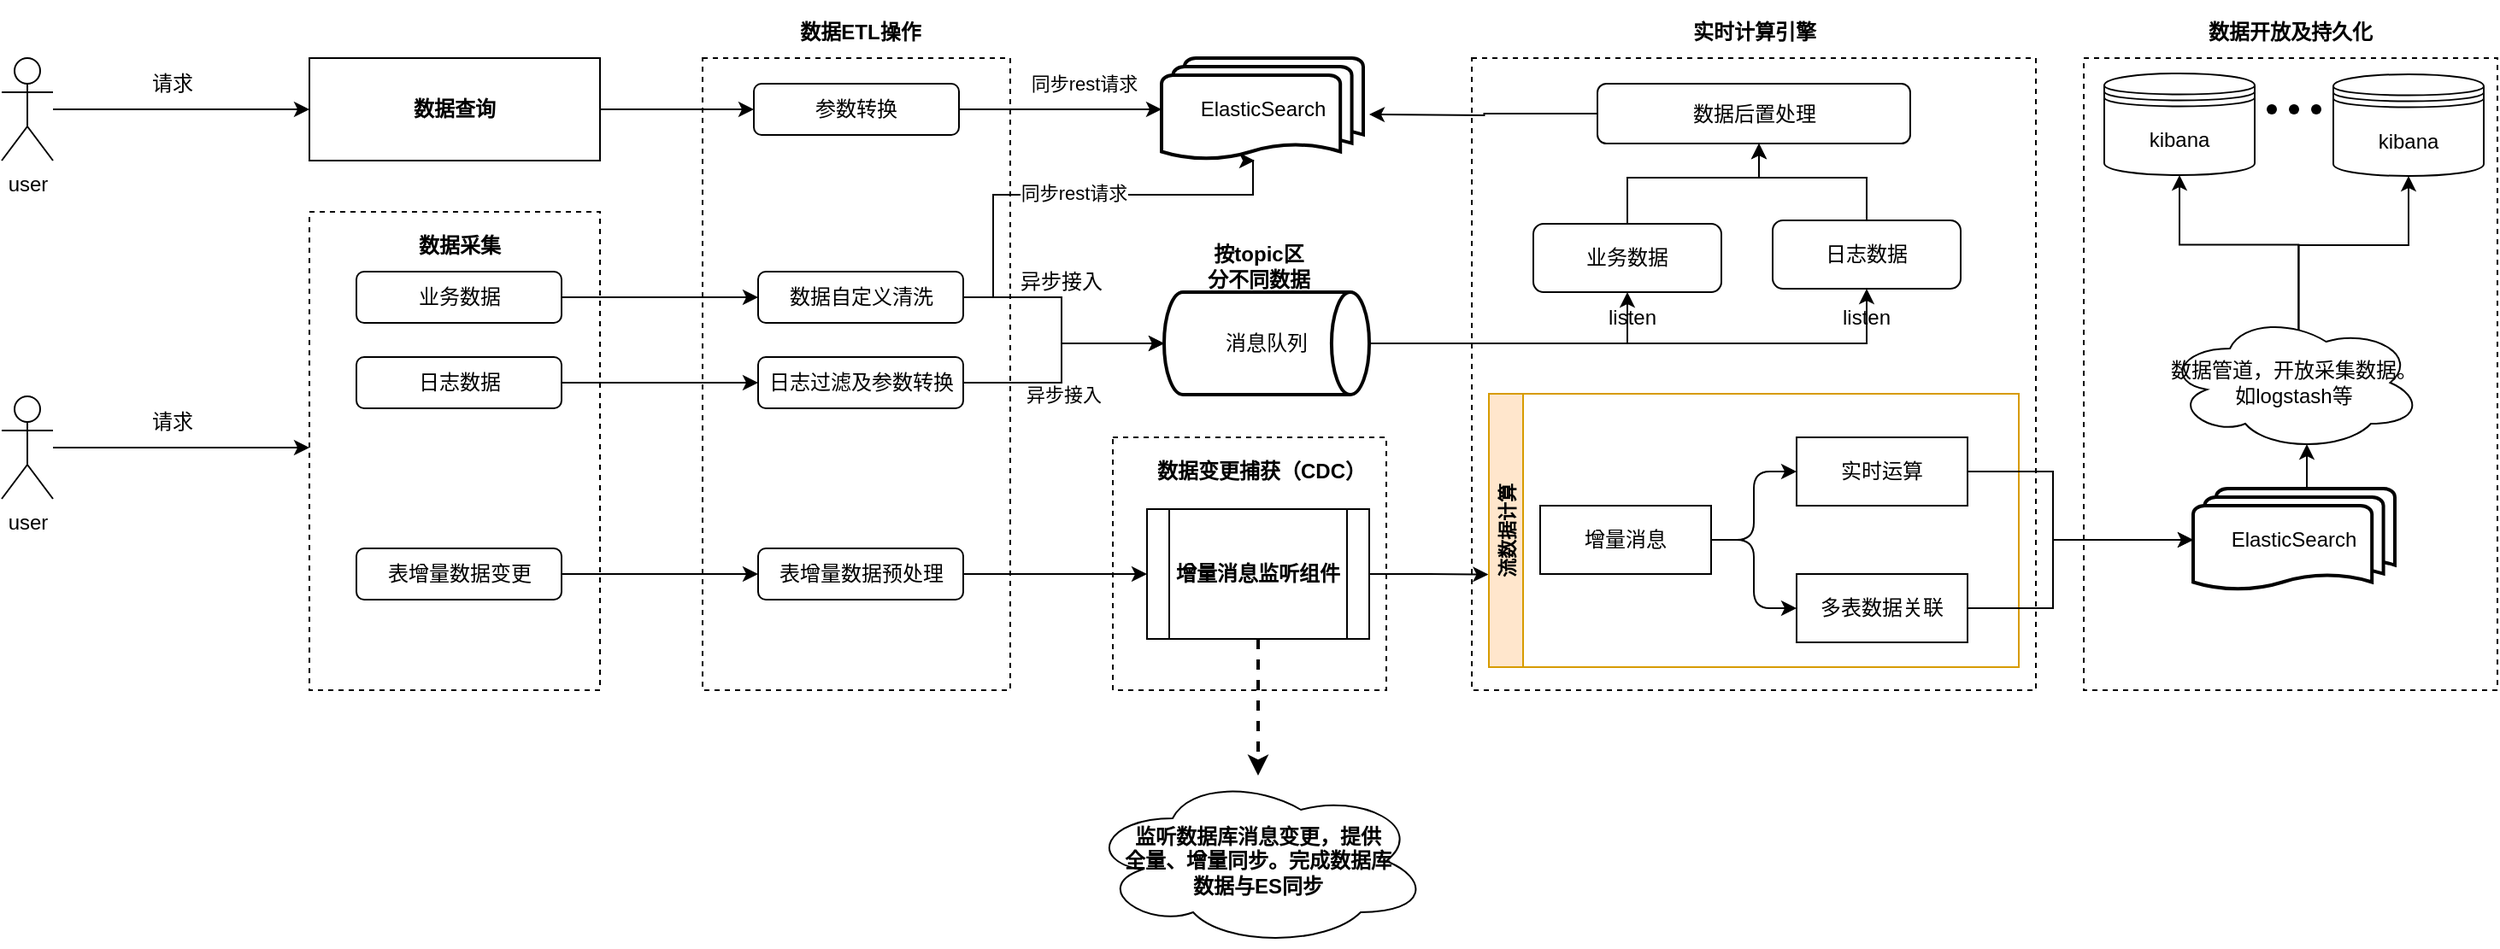 <mxfile version="21.1.8" type="github">
  <diagram name="第 1 页" id="F1F1tczmCz8_vwdtoLMD">
    <mxGraphModel dx="2901" dy="1116" grid="1" gridSize="10" guides="1" tooltips="1" connect="1" arrows="1" fold="1" page="1" pageScale="1" pageWidth="827" pageHeight="1169" math="0" shadow="0">
      <root>
        <mxCell id="0" />
        <mxCell id="1" parent="0" />
        <mxCell id="EhgFYe17gosKgeHCHdaY-163" value="" style="rounded=0;whiteSpace=wrap;html=1;dashed=1;" vertex="1" parent="1">
          <mxGeometry x="1118" y="790" width="242" height="370" as="geometry" />
        </mxCell>
        <mxCell id="EhgFYe17gosKgeHCHdaY-107" value="" style="rounded=0;whiteSpace=wrap;html=1;dashed=1;" vertex="1" parent="1">
          <mxGeometry x="760" y="790" width="330" height="370" as="geometry" />
        </mxCell>
        <mxCell id="EhgFYe17gosKgeHCHdaY-90" value="" style="rounded=0;whiteSpace=wrap;html=1;dashed=1;" vertex="1" parent="1">
          <mxGeometry x="550" y="1012" width="160" height="148" as="geometry" />
        </mxCell>
        <mxCell id="EhgFYe17gosKgeHCHdaY-93" value="" style="rounded=0;whiteSpace=wrap;html=1;dashed=1;" vertex="1" parent="1">
          <mxGeometry x="80" y="880" width="170" height="280" as="geometry" />
        </mxCell>
        <mxCell id="EhgFYe17gosKgeHCHdaY-73" value="" style="rounded=0;whiteSpace=wrap;html=1;dashed=1;" vertex="1" parent="1">
          <mxGeometry x="310" y="790" width="180" height="370" as="geometry" />
        </mxCell>
        <mxCell id="EhgFYe17gosKgeHCHdaY-77" style="edgeStyle=orthogonalEdgeStyle;rounded=0;orthogonalLoop=1;jettySize=auto;html=1;exitX=1;exitY=0.5;exitDx=0;exitDy=0;entryX=0;entryY=0.5;entryDx=0;entryDy=0;" edge="1" parent="1" source="EhgFYe17gosKgeHCHdaY-53" target="EhgFYe17gosKgeHCHdaY-75">
          <mxGeometry relative="1" as="geometry" />
        </mxCell>
        <mxCell id="EhgFYe17gosKgeHCHdaY-53" value="&lt;b&gt;数据查询&lt;/b&gt;" style="rounded=0;whiteSpace=wrap;html=1;" vertex="1" parent="1">
          <mxGeometry x="80" y="790" width="170" height="60" as="geometry" />
        </mxCell>
        <mxCell id="EhgFYe17gosKgeHCHdaY-55" value="&lt;b&gt;数据采集&lt;/b&gt;" style="text;html=1;strokeColor=none;fillColor=none;align=center;verticalAlign=middle;whiteSpace=wrap;rounded=0;" vertex="1" parent="1">
          <mxGeometry x="127.5" y="885" width="80" height="30" as="geometry" />
        </mxCell>
        <mxCell id="EhgFYe17gosKgeHCHdaY-84" style="edgeStyle=orthogonalEdgeStyle;rounded=0;orthogonalLoop=1;jettySize=auto;html=1;exitX=1;exitY=0.5;exitDx=0;exitDy=0;entryX=0;entryY=0.5;entryDx=0;entryDy=0;" edge="1" parent="1" source="EhgFYe17gosKgeHCHdaY-56" target="EhgFYe17gosKgeHCHdaY-82">
          <mxGeometry relative="1" as="geometry" />
        </mxCell>
        <mxCell id="EhgFYe17gosKgeHCHdaY-56" value="表增量数据变更" style="rounded=1;whiteSpace=wrap;html=1;" vertex="1" parent="1">
          <mxGeometry x="107.5" y="1077" width="120" height="30" as="geometry" />
        </mxCell>
        <mxCell id="EhgFYe17gosKgeHCHdaY-83" style="edgeStyle=orthogonalEdgeStyle;rounded=0;orthogonalLoop=1;jettySize=auto;html=1;exitX=1;exitY=0.5;exitDx=0;exitDy=0;entryX=0;entryY=0.5;entryDx=0;entryDy=0;" edge="1" parent="1" source="EhgFYe17gosKgeHCHdaY-60" target="EhgFYe17gosKgeHCHdaY-79">
          <mxGeometry relative="1" as="geometry" />
        </mxCell>
        <mxCell id="EhgFYe17gosKgeHCHdaY-60" value="日志数据" style="rounded=1;whiteSpace=wrap;html=1;" vertex="1" parent="1">
          <mxGeometry x="107.5" y="965" width="120" height="30" as="geometry" />
        </mxCell>
        <mxCell id="EhgFYe17gosKgeHCHdaY-81" style="edgeStyle=orthogonalEdgeStyle;rounded=0;orthogonalLoop=1;jettySize=auto;html=1;exitX=1;exitY=0.5;exitDx=0;exitDy=0;entryX=0;entryY=0.5;entryDx=0;entryDy=0;" edge="1" parent="1" source="EhgFYe17gosKgeHCHdaY-61" target="EhgFYe17gosKgeHCHdaY-80">
          <mxGeometry relative="1" as="geometry" />
        </mxCell>
        <mxCell id="EhgFYe17gosKgeHCHdaY-61" value="业务数据" style="rounded=1;whiteSpace=wrap;html=1;" vertex="1" parent="1">
          <mxGeometry x="107.5" y="915" width="120" height="30" as="geometry" />
        </mxCell>
        <mxCell id="EhgFYe17gosKgeHCHdaY-67" value="" style="edgeStyle=orthogonalEdgeStyle;rounded=0;orthogonalLoop=1;jettySize=auto;html=1;entryX=0;entryY=0.5;entryDx=0;entryDy=0;" edge="1" parent="1" source="EhgFYe17gosKgeHCHdaY-63" target="EhgFYe17gosKgeHCHdaY-53">
          <mxGeometry relative="1" as="geometry" />
        </mxCell>
        <mxCell id="EhgFYe17gosKgeHCHdaY-63" value="user" style="shape=umlActor;verticalLabelPosition=bottom;verticalAlign=top;html=1;outlineConnect=0;" vertex="1" parent="1">
          <mxGeometry x="-100" y="790" width="30" height="60" as="geometry" />
        </mxCell>
        <mxCell id="EhgFYe17gosKgeHCHdaY-71" value="" style="edgeStyle=orthogonalEdgeStyle;rounded=0;orthogonalLoop=1;jettySize=auto;html=1;" edge="1" parent="1" source="EhgFYe17gosKgeHCHdaY-64">
          <mxGeometry relative="1" as="geometry">
            <mxPoint x="80" y="1018" as="targetPoint" />
          </mxGeometry>
        </mxCell>
        <mxCell id="EhgFYe17gosKgeHCHdaY-64" value="user" style="shape=umlActor;verticalLabelPosition=bottom;verticalAlign=top;html=1;outlineConnect=0;" vertex="1" parent="1">
          <mxGeometry x="-100" y="988" width="30" height="60" as="geometry" />
        </mxCell>
        <mxCell id="EhgFYe17gosKgeHCHdaY-101" style="edgeStyle=orthogonalEdgeStyle;rounded=0;orthogonalLoop=1;jettySize=auto;html=1;exitX=1;exitY=0.5;exitDx=0;exitDy=0;entryX=0;entryY=0.5;entryDx=0;entryDy=0;entryPerimeter=0;" edge="1" parent="1" source="EhgFYe17gosKgeHCHdaY-75" target="EhgFYe17gosKgeHCHdaY-99">
          <mxGeometry relative="1" as="geometry" />
        </mxCell>
        <mxCell id="EhgFYe17gosKgeHCHdaY-102" value="同步rest请求" style="edgeLabel;html=1;align=center;verticalAlign=middle;resizable=0;points=[];" vertex="1" connectable="0" parent="EhgFYe17gosKgeHCHdaY-101">
          <mxGeometry x="-0.247" y="1" relative="1" as="geometry">
            <mxPoint x="28" y="-14" as="offset" />
          </mxGeometry>
        </mxCell>
        <mxCell id="EhgFYe17gosKgeHCHdaY-75" value="参数转换" style="rounded=1;whiteSpace=wrap;html=1;" vertex="1" parent="1">
          <mxGeometry x="340" y="805" width="120" height="30" as="geometry" />
        </mxCell>
        <mxCell id="EhgFYe17gosKgeHCHdaY-78" value="&lt;b&gt;数据ETL操作&lt;/b&gt;" style="text;html=1;strokeColor=none;fillColor=none;align=center;verticalAlign=middle;whiteSpace=wrap;rounded=0;" vertex="1" parent="1">
          <mxGeometry x="365" y="760" width="75" height="30" as="geometry" />
        </mxCell>
        <mxCell id="EhgFYe17gosKgeHCHdaY-87" style="edgeStyle=orthogonalEdgeStyle;rounded=0;orthogonalLoop=1;jettySize=auto;html=1;exitX=1;exitY=0.5;exitDx=0;exitDy=0;entryX=0;entryY=0.5;entryDx=0;entryDy=0;entryPerimeter=0;" edge="1" parent="1" source="EhgFYe17gosKgeHCHdaY-79" target="EhgFYe17gosKgeHCHdaY-85">
          <mxGeometry relative="1" as="geometry">
            <Array as="points">
              <mxPoint x="520" y="980" />
              <mxPoint x="520" y="957" />
            </Array>
          </mxGeometry>
        </mxCell>
        <mxCell id="EhgFYe17gosKgeHCHdaY-97" value="异步接入" style="edgeLabel;html=1;align=center;verticalAlign=middle;resizable=0;points=[];" vertex="1" connectable="0" parent="EhgFYe17gosKgeHCHdaY-87">
          <mxGeometry x="-0.234" y="-4" relative="1" as="geometry">
            <mxPoint x="4" y="3" as="offset" />
          </mxGeometry>
        </mxCell>
        <mxCell id="EhgFYe17gosKgeHCHdaY-79" value="日志过滤及参数转换" style="rounded=1;whiteSpace=wrap;html=1;" vertex="1" parent="1">
          <mxGeometry x="342.5" y="965" width="120" height="30" as="geometry" />
        </mxCell>
        <mxCell id="EhgFYe17gosKgeHCHdaY-86" style="edgeStyle=orthogonalEdgeStyle;rounded=0;orthogonalLoop=1;jettySize=auto;html=1;exitX=1;exitY=0.5;exitDx=0;exitDy=0;entryX=0;entryY=0.5;entryDx=0;entryDy=0;entryPerimeter=0;" edge="1" parent="1" source="EhgFYe17gosKgeHCHdaY-80" target="EhgFYe17gosKgeHCHdaY-85">
          <mxGeometry relative="1" as="geometry">
            <Array as="points">
              <mxPoint x="520" y="930" />
              <mxPoint x="520" y="957" />
            </Array>
          </mxGeometry>
        </mxCell>
        <mxCell id="EhgFYe17gosKgeHCHdaY-103" style="edgeStyle=orthogonalEdgeStyle;rounded=0;orthogonalLoop=1;jettySize=auto;html=1;exitX=1;exitY=0.5;exitDx=0;exitDy=0;" edge="1" parent="1" source="EhgFYe17gosKgeHCHdaY-80">
          <mxGeometry relative="1" as="geometry">
            <mxPoint x="633" y="850" as="targetPoint" />
            <Array as="points">
              <mxPoint x="480" y="930" />
              <mxPoint x="480" y="870" />
              <mxPoint x="632" y="870" />
            </Array>
          </mxGeometry>
        </mxCell>
        <mxCell id="EhgFYe17gosKgeHCHdaY-104" value="同步rest请求" style="edgeLabel;html=1;align=center;verticalAlign=middle;resizable=0;points=[];" vertex="1" connectable="0" parent="EhgFYe17gosKgeHCHdaY-103">
          <mxGeometry x="-0.011" y="1" relative="1" as="geometry">
            <mxPoint as="offset" />
          </mxGeometry>
        </mxCell>
        <mxCell id="EhgFYe17gosKgeHCHdaY-80" value="数据自定义清洗" style="rounded=1;whiteSpace=wrap;html=1;" vertex="1" parent="1">
          <mxGeometry x="342.5" y="915" width="120" height="30" as="geometry" />
        </mxCell>
        <mxCell id="EhgFYe17gosKgeHCHdaY-96" style="edgeStyle=orthogonalEdgeStyle;rounded=0;orthogonalLoop=1;jettySize=auto;html=1;exitX=1;exitY=0.5;exitDx=0;exitDy=0;entryX=0;entryY=0.5;entryDx=0;entryDy=0;" edge="1" parent="1" source="EhgFYe17gosKgeHCHdaY-82" target="EhgFYe17gosKgeHCHdaY-91">
          <mxGeometry relative="1" as="geometry" />
        </mxCell>
        <mxCell id="EhgFYe17gosKgeHCHdaY-82" value="表增量数据预处理" style="rounded=1;whiteSpace=wrap;html=1;" vertex="1" parent="1">
          <mxGeometry x="342.5" y="1077" width="120" height="30" as="geometry" />
        </mxCell>
        <mxCell id="EhgFYe17gosKgeHCHdaY-118" style="edgeStyle=orthogonalEdgeStyle;rounded=0;orthogonalLoop=1;jettySize=auto;html=1;exitX=1;exitY=0.5;exitDx=0;exitDy=0;exitPerimeter=0;entryX=0.5;entryY=1;entryDx=0;entryDy=0;" edge="1" parent="1" source="EhgFYe17gosKgeHCHdaY-85" target="EhgFYe17gosKgeHCHdaY-113">
          <mxGeometry relative="1" as="geometry" />
        </mxCell>
        <mxCell id="EhgFYe17gosKgeHCHdaY-119" style="edgeStyle=orthogonalEdgeStyle;rounded=0;orthogonalLoop=1;jettySize=auto;html=1;exitX=1;exitY=0.5;exitDx=0;exitDy=0;exitPerimeter=0;entryX=0.5;entryY=1;entryDx=0;entryDy=0;" edge="1" parent="1" source="EhgFYe17gosKgeHCHdaY-85" target="EhgFYe17gosKgeHCHdaY-116">
          <mxGeometry relative="1" as="geometry" />
        </mxCell>
        <mxCell id="EhgFYe17gosKgeHCHdaY-85" value="消息队列" style="strokeWidth=2;html=1;shape=mxgraph.flowchart.direct_data;whiteSpace=wrap;" vertex="1" parent="1">
          <mxGeometry x="580" y="927" width="120" height="60" as="geometry" />
        </mxCell>
        <mxCell id="EhgFYe17gosKgeHCHdaY-88" value="&lt;b&gt;按topic区分不同数据&lt;/b&gt;" style="text;html=1;strokeColor=none;fillColor=none;align=center;verticalAlign=middle;whiteSpace=wrap;rounded=0;" vertex="1" parent="1">
          <mxGeometry x="602.5" y="897" width="65" height="30" as="geometry" />
        </mxCell>
        <mxCell id="EhgFYe17gosKgeHCHdaY-111" style="edgeStyle=orthogonalEdgeStyle;rounded=0;orthogonalLoop=1;jettySize=auto;html=1;exitX=0.5;exitY=1;exitDx=0;exitDy=0;dashed=1;strokeWidth=2;" edge="1" parent="1" source="EhgFYe17gosKgeHCHdaY-91" target="EhgFYe17gosKgeHCHdaY-110">
          <mxGeometry relative="1" as="geometry">
            <mxPoint x="635" y="1170" as="targetPoint" />
          </mxGeometry>
        </mxCell>
        <mxCell id="EhgFYe17gosKgeHCHdaY-140" style="edgeStyle=orthogonalEdgeStyle;rounded=0;orthogonalLoop=1;jettySize=auto;html=1;exitX=1;exitY=0.5;exitDx=0;exitDy=0;entryX=-0.001;entryY=0.661;entryDx=0;entryDy=0;entryPerimeter=0;" edge="1" parent="1" source="EhgFYe17gosKgeHCHdaY-91" target="EhgFYe17gosKgeHCHdaY-126">
          <mxGeometry relative="1" as="geometry" />
        </mxCell>
        <mxCell id="EhgFYe17gosKgeHCHdaY-91" value="&lt;b&gt;增量消息监听组件&lt;/b&gt;" style="shape=process;whiteSpace=wrap;html=1;backgroundOutline=1;" vertex="1" parent="1">
          <mxGeometry x="570" y="1054" width="130" height="76" as="geometry" />
        </mxCell>
        <mxCell id="EhgFYe17gosKgeHCHdaY-92" value="数据变更捕获（CDC）" style="text;html=1;strokeColor=none;fillColor=none;align=center;verticalAlign=middle;whiteSpace=wrap;rounded=0;fontStyle=1" vertex="1" parent="1">
          <mxGeometry x="572.5" y="1017" width="127.5" height="30" as="geometry" />
        </mxCell>
        <mxCell id="EhgFYe17gosKgeHCHdaY-99" value="ElasticSearch" style="strokeWidth=2;html=1;shape=mxgraph.flowchart.multi-document;whiteSpace=wrap;" vertex="1" parent="1">
          <mxGeometry x="578.5" y="790" width="118" height="60" as="geometry" />
        </mxCell>
        <mxCell id="EhgFYe17gosKgeHCHdaY-106" value="异步接入" style="text;html=1;strokeColor=none;fillColor=none;align=center;verticalAlign=middle;whiteSpace=wrap;rounded=0;" vertex="1" parent="1">
          <mxGeometry x="490" y="906" width="60" height="30" as="geometry" />
        </mxCell>
        <mxCell id="EhgFYe17gosKgeHCHdaY-149" style="edgeStyle=orthogonalEdgeStyle;rounded=0;orthogonalLoop=1;jettySize=auto;html=1;exitX=0;exitY=0.5;exitDx=0;exitDy=0;" edge="1" parent="1" source="EhgFYe17gosKgeHCHdaY-108">
          <mxGeometry relative="1" as="geometry">
            <mxPoint x="700" y="823" as="targetPoint" />
          </mxGeometry>
        </mxCell>
        <mxCell id="EhgFYe17gosKgeHCHdaY-108" value="数据后置处理" style="rounded=1;whiteSpace=wrap;html=1;" vertex="1" parent="1">
          <mxGeometry x="833.5" y="805" width="183" height="35" as="geometry" />
        </mxCell>
        <mxCell id="EhgFYe17gosKgeHCHdaY-110" value="&lt;b&gt;监听数据库消息变更，提供&lt;br&gt;全量、增量同步。完成数据库&lt;br&gt;数据与ES同步&lt;/b&gt;" style="ellipse;shape=cloud;whiteSpace=wrap;html=1;" vertex="1" parent="1">
          <mxGeometry x="535" y="1210" width="200" height="100" as="geometry" />
        </mxCell>
        <mxCell id="EhgFYe17gosKgeHCHdaY-137" style="edgeStyle=orthogonalEdgeStyle;rounded=0;orthogonalLoop=1;jettySize=auto;html=1;exitX=0.5;exitY=0;exitDx=0;exitDy=0;entryX=0.5;entryY=1;entryDx=0;entryDy=0;" edge="1" parent="1" source="EhgFYe17gosKgeHCHdaY-113">
          <mxGeometry relative="1" as="geometry">
            <mxPoint x="928" y="840" as="targetPoint" />
            <Array as="points">
              <mxPoint x="851" y="860" />
              <mxPoint x="928" y="860" />
            </Array>
          </mxGeometry>
        </mxCell>
        <mxCell id="EhgFYe17gosKgeHCHdaY-113" value="业务数据" style="rounded=1;whiteSpace=wrap;html=1;" vertex="1" parent="1">
          <mxGeometry x="796" y="887" width="110" height="40" as="geometry" />
        </mxCell>
        <mxCell id="EhgFYe17gosKgeHCHdaY-139" style="edgeStyle=orthogonalEdgeStyle;rounded=0;orthogonalLoop=1;jettySize=auto;html=1;exitX=0.5;exitY=0;exitDx=0;exitDy=0;entryX=0.5;entryY=1;entryDx=0;entryDy=0;" edge="1" parent="1" source="EhgFYe17gosKgeHCHdaY-116">
          <mxGeometry relative="1" as="geometry">
            <mxPoint x="928" y="840" as="targetPoint" />
            <Array as="points">
              <mxPoint x="991" y="860" />
              <mxPoint x="928" y="860" />
            </Array>
          </mxGeometry>
        </mxCell>
        <mxCell id="EhgFYe17gosKgeHCHdaY-116" value="日志数据" style="rounded=1;whiteSpace=wrap;html=1;" vertex="1" parent="1">
          <mxGeometry x="936" y="885" width="110" height="40" as="geometry" />
        </mxCell>
        <mxCell id="EhgFYe17gosKgeHCHdaY-120" value="&lt;b&gt;实时计算引擎&lt;/b&gt;" style="text;html=1;strokeColor=none;fillColor=none;align=center;verticalAlign=middle;whiteSpace=wrap;rounded=0;" vertex="1" parent="1">
          <mxGeometry x="887.5" y="760" width="75" height="30" as="geometry" />
        </mxCell>
        <mxCell id="EhgFYe17gosKgeHCHdaY-121" value="listen" style="text;html=1;strokeColor=none;fillColor=none;align=center;verticalAlign=middle;whiteSpace=wrap;rounded=0;" vertex="1" parent="1">
          <mxGeometry x="823.5" y="927" width="60" height="30" as="geometry" />
        </mxCell>
        <mxCell id="EhgFYe17gosKgeHCHdaY-122" value="listen" style="text;html=1;strokeColor=none;fillColor=none;align=center;verticalAlign=middle;whiteSpace=wrap;rounded=0;" vertex="1" parent="1">
          <mxGeometry x="961" y="927" width="60" height="30" as="geometry" />
        </mxCell>
        <mxCell id="EhgFYe17gosKgeHCHdaY-126" value="流数据计算" style="swimlane;startSize=20;horizontal=0;childLayout=treeLayout;horizontalTree=1;resizable=0;containerType=tree;fontSize=11;container=0;fillColor=#ffe6cc;strokeColor=#d79b00;" vertex="1" parent="1">
          <mxGeometry x="770" y="986.5" width="310" height="160" as="geometry" />
        </mxCell>
        <mxCell id="EhgFYe17gosKgeHCHdaY-127" value="增量消息" style="whiteSpace=wrap;html=1;" vertex="1" parent="1">
          <mxGeometry x="800" y="1052" width="100" height="40" as="geometry" />
        </mxCell>
        <mxCell id="EhgFYe17gosKgeHCHdaY-147" style="edgeStyle=orthogonalEdgeStyle;rounded=0;orthogonalLoop=1;jettySize=auto;html=1;exitX=1;exitY=0.5;exitDx=0;exitDy=0;entryX=0;entryY=0.5;entryDx=0;entryDy=0;entryPerimeter=0;" edge="1" parent="1" source="EhgFYe17gosKgeHCHdaY-128" target="EhgFYe17gosKgeHCHdaY-141">
          <mxGeometry relative="1" as="geometry">
            <Array as="points">
              <mxPoint x="1100" y="1032" />
              <mxPoint x="1100" y="1072" />
            </Array>
          </mxGeometry>
        </mxCell>
        <mxCell id="EhgFYe17gosKgeHCHdaY-128" value="实时运算" style="whiteSpace=wrap;html=1;" vertex="1" parent="1">
          <mxGeometry x="950" y="1012" width="100" height="40" as="geometry" />
        </mxCell>
        <mxCell id="EhgFYe17gosKgeHCHdaY-129" value="" style="edgeStyle=elbowEdgeStyle;elbow=vertical;html=1;rounded=1;curved=0;sourcePerimeterSpacing=0;targetPerimeterSpacing=0;startSize=6;endSize=6;" edge="1" parent="1" source="EhgFYe17gosKgeHCHdaY-127" target="EhgFYe17gosKgeHCHdaY-128">
          <mxGeometry relative="1" as="geometry" />
        </mxCell>
        <mxCell id="EhgFYe17gosKgeHCHdaY-148" style="edgeStyle=orthogonalEdgeStyle;rounded=0;orthogonalLoop=1;jettySize=auto;html=1;exitX=1;exitY=0.5;exitDx=0;exitDy=0;entryX=0;entryY=0.5;entryDx=0;entryDy=0;entryPerimeter=0;" edge="1" parent="1" source="EhgFYe17gosKgeHCHdaY-130" target="EhgFYe17gosKgeHCHdaY-141">
          <mxGeometry relative="1" as="geometry">
            <Array as="points">
              <mxPoint x="1100" y="1112" />
              <mxPoint x="1100" y="1072" />
            </Array>
          </mxGeometry>
        </mxCell>
        <mxCell id="EhgFYe17gosKgeHCHdaY-130" value="多表数据关联" style="whiteSpace=wrap;html=1;" vertex="1" parent="1">
          <mxGeometry x="950" y="1092" width="100" height="40" as="geometry" />
        </mxCell>
        <mxCell id="EhgFYe17gosKgeHCHdaY-131" value="" style="edgeStyle=elbowEdgeStyle;elbow=vertical;html=1;rounded=1;curved=0;sourcePerimeterSpacing=0;targetPerimeterSpacing=0;startSize=6;endSize=6;" edge="1" parent="1" source="EhgFYe17gosKgeHCHdaY-127" target="EhgFYe17gosKgeHCHdaY-130">
          <mxGeometry relative="1" as="geometry" />
        </mxCell>
        <mxCell id="EhgFYe17gosKgeHCHdaY-159" style="edgeStyle=orthogonalEdgeStyle;rounded=0;orthogonalLoop=1;jettySize=auto;html=1;exitX=0.5;exitY=0;exitDx=0;exitDy=0;exitPerimeter=0;entryX=0.55;entryY=0.95;entryDx=0;entryDy=0;entryPerimeter=0;" edge="1" parent="1" source="EhgFYe17gosKgeHCHdaY-141" target="EhgFYe17gosKgeHCHdaY-150">
          <mxGeometry relative="1" as="geometry" />
        </mxCell>
        <mxCell id="EhgFYe17gosKgeHCHdaY-141" value="ElasticSearch" style="strokeWidth=2;html=1;shape=mxgraph.flowchart.multi-document;whiteSpace=wrap;" vertex="1" parent="1">
          <mxGeometry x="1182" y="1042" width="118" height="60" as="geometry" />
        </mxCell>
        <mxCell id="EhgFYe17gosKgeHCHdaY-161" style="edgeStyle=orthogonalEdgeStyle;rounded=0;orthogonalLoop=1;jettySize=auto;html=1;exitX=0.518;exitY=0.121;exitDx=0;exitDy=0;exitPerimeter=0;" edge="1" parent="1" source="EhgFYe17gosKgeHCHdaY-150" target="EhgFYe17gosKgeHCHdaY-153">
          <mxGeometry relative="1" as="geometry" />
        </mxCell>
        <mxCell id="EhgFYe17gosKgeHCHdaY-162" style="edgeStyle=orthogonalEdgeStyle;rounded=0;orthogonalLoop=1;jettySize=auto;html=1;exitX=0.518;exitY=0.129;exitDx=0;exitDy=0;exitPerimeter=0;entryX=0.5;entryY=1;entryDx=0;entryDy=0;" edge="1" parent="1" source="EhgFYe17gosKgeHCHdaY-150" target="EhgFYe17gosKgeHCHdaY-158">
          <mxGeometry relative="1" as="geometry" />
        </mxCell>
        <mxCell id="EhgFYe17gosKgeHCHdaY-150" value="数据管道，开放采集数据。如logstash等" style="ellipse;shape=cloud;whiteSpace=wrap;html=1;" vertex="1" parent="1">
          <mxGeometry x="1166" y="940" width="150" height="80" as="geometry" />
        </mxCell>
        <mxCell id="EhgFYe17gosKgeHCHdaY-153" value="kibana" style="shape=datastore;whiteSpace=wrap;html=1;" vertex="1" parent="1">
          <mxGeometry x="1130" y="799" width="88" height="59.5" as="geometry" />
        </mxCell>
        <mxCell id="EhgFYe17gosKgeHCHdaY-155" value="" style="shape=waypoint;sketch=0;fillStyle=solid;size=6;pointerEvents=1;points=[];fillColor=none;resizable=0;rotatable=0;perimeter=centerPerimeter;snapToPoint=1;" vertex="1" parent="1">
          <mxGeometry x="1244" y="810" width="20" height="20" as="geometry" />
        </mxCell>
        <mxCell id="EhgFYe17gosKgeHCHdaY-156" value="" style="shape=waypoint;sketch=0;fillStyle=solid;size=6;pointerEvents=1;points=[];fillColor=none;resizable=0;rotatable=0;perimeter=centerPerimeter;snapToPoint=1;" vertex="1" parent="1">
          <mxGeometry x="1231" y="810" width="20" height="20" as="geometry" />
        </mxCell>
        <mxCell id="EhgFYe17gosKgeHCHdaY-157" value="" style="shape=waypoint;sketch=0;fillStyle=solid;size=6;pointerEvents=1;points=[];fillColor=none;resizable=0;rotatable=0;perimeter=centerPerimeter;snapToPoint=1;" vertex="1" parent="1">
          <mxGeometry x="1218" y="810" width="20" height="20" as="geometry" />
        </mxCell>
        <mxCell id="EhgFYe17gosKgeHCHdaY-158" value="kibana" style="shape=datastore;whiteSpace=wrap;html=1;" vertex="1" parent="1">
          <mxGeometry x="1264" y="799.5" width="88" height="59.5" as="geometry" />
        </mxCell>
        <mxCell id="EhgFYe17gosKgeHCHdaY-164" value="&lt;p id=&quot;20230417003337-ht1p8pf&quot;&gt;数据开放及持久化&lt;/p&gt;" style="text;html=1;strokeColor=none;fillColor=none;align=center;verticalAlign=middle;whiteSpace=wrap;rounded=0;fontStyle=1" vertex="1" parent="1">
          <mxGeometry x="1184" y="760" width="110" height="30" as="geometry" />
        </mxCell>
        <mxCell id="EhgFYe17gosKgeHCHdaY-166" value="请求" style="text;html=1;strokeColor=none;fillColor=none;align=center;verticalAlign=middle;whiteSpace=wrap;rounded=0;" vertex="1" parent="1">
          <mxGeometry x="-30" y="790" width="60" height="30" as="geometry" />
        </mxCell>
        <mxCell id="EhgFYe17gosKgeHCHdaY-167" value="请求" style="text;html=1;strokeColor=none;fillColor=none;align=center;verticalAlign=middle;whiteSpace=wrap;rounded=0;" vertex="1" parent="1">
          <mxGeometry x="-30" y="988" width="60" height="30" as="geometry" />
        </mxCell>
      </root>
    </mxGraphModel>
  </diagram>
</mxfile>
